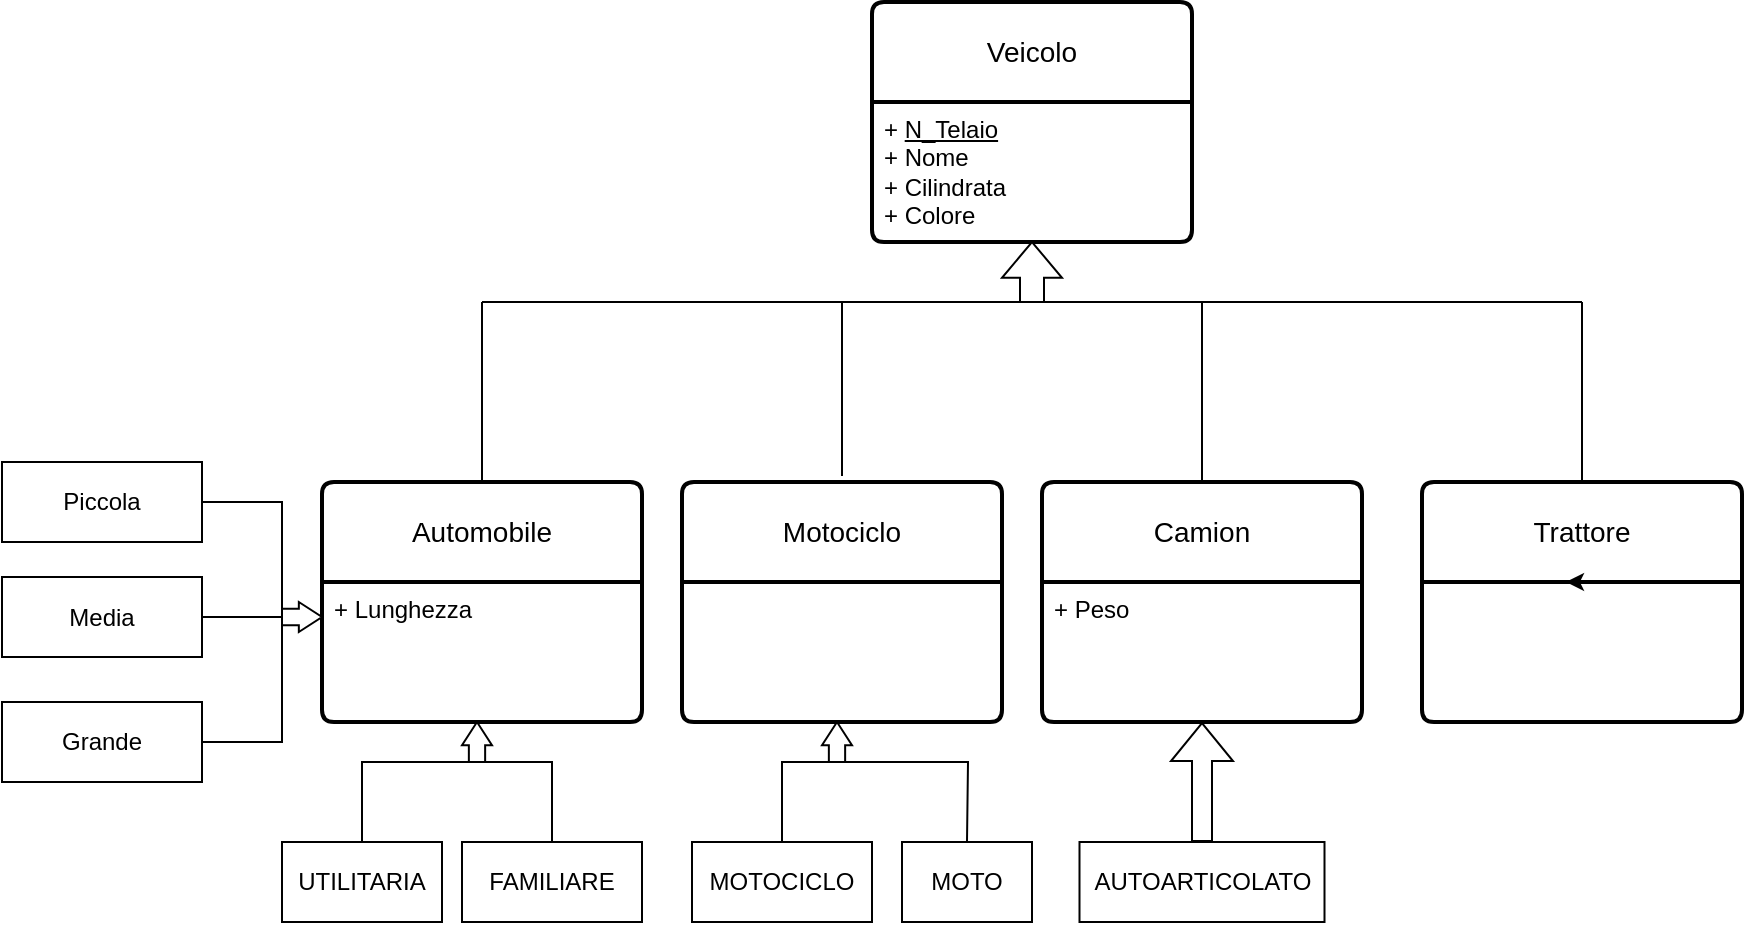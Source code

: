 <mxfile version="26.0.16">
  <diagram id="R2lEEEUBdFMjLlhIrx00" name="Page-1">
    <mxGraphModel dx="1762" dy="710" grid="1" gridSize="10" guides="1" tooltips="1" connect="1" arrows="1" fold="1" page="0" pageScale="1" pageWidth="850" pageHeight="1100" math="0" shadow="0" extFonts="Permanent Marker^https://fonts.googleapis.com/css?family=Permanent+Marker">
      <root>
        <mxCell id="0" />
        <mxCell id="1" parent="0" />
        <mxCell id="j_Rbnz1e0eMDixN7AvnV-5" value="Veicolo" style="swimlane;childLayout=stackLayout;horizontal=1;startSize=50;horizontalStack=0;rounded=1;fontSize=14;fontStyle=0;strokeWidth=2;resizeParent=0;resizeLast=1;shadow=0;dashed=0;align=center;arcSize=4;whiteSpace=wrap;html=1;" parent="1" vertex="1">
          <mxGeometry x="-215" y="370" width="160" height="120" as="geometry" />
        </mxCell>
        <mxCell id="j_Rbnz1e0eMDixN7AvnV-6" value="+ &lt;u&gt;N_Telaio&lt;/u&gt;&lt;br&gt;+ Nome&lt;div&gt;+ Cilindrata&lt;/div&gt;&lt;div&gt;+ Colore&lt;/div&gt;" style="align=left;strokeColor=none;fillColor=none;spacingLeft=4;spacingRight=4;fontSize=12;verticalAlign=top;resizable=0;rotatable=0;part=1;html=1;whiteSpace=wrap;" parent="j_Rbnz1e0eMDixN7AvnV-5" vertex="1">
          <mxGeometry y="50" width="160" height="70" as="geometry" />
        </mxCell>
        <mxCell id="j_Rbnz1e0eMDixN7AvnV-17" value="" style="shape=singleArrow;direction=north;whiteSpace=wrap;html=1;arrowWidth=0.4;arrowSize=0.597;fillColor=light-dark(#FFFFFF,#FFFFFF);" parent="1" vertex="1">
          <mxGeometry x="-150" y="490" width="30" height="30" as="geometry" />
        </mxCell>
        <mxCell id="j_Rbnz1e0eMDixN7AvnV-19" value="" style="endArrow=none;html=1;rounded=0;exitX=0.5;exitY=0;exitDx=0;exitDy=0;" parent="1" source="j_Rbnz1e0eMDixN7AvnV-31" edge="1">
          <mxGeometry width="50" height="50" relative="1" as="geometry">
            <mxPoint x="-360" y="550" as="sourcePoint" />
            <mxPoint x="-410" y="520" as="targetPoint" />
          </mxGeometry>
        </mxCell>
        <mxCell id="j_Rbnz1e0eMDixN7AvnV-20" value="" style="endArrow=none;html=1;rounded=0;entryX=0;entryY=0;entryDx=0;entryDy=9.0;entryPerimeter=0;" parent="1" target="j_Rbnz1e0eMDixN7AvnV-17" edge="1">
          <mxGeometry width="50" height="50" relative="1" as="geometry">
            <mxPoint x="-410" y="520" as="sourcePoint" />
            <mxPoint x="-240" y="470" as="targetPoint" />
          </mxGeometry>
        </mxCell>
        <mxCell id="j_Rbnz1e0eMDixN7AvnV-21" value="" style="endArrow=none;html=1;rounded=0;exitX=0;exitY=0;exitDx=0;exitDy=21.0;exitPerimeter=0;" parent="1" source="j_Rbnz1e0eMDixN7AvnV-17" edge="1">
          <mxGeometry width="50" height="50" relative="1" as="geometry">
            <mxPoint x="-30" y="540" as="sourcePoint" />
            <mxPoint x="140" y="520" as="targetPoint" />
          </mxGeometry>
        </mxCell>
        <mxCell id="j_Rbnz1e0eMDixN7AvnV-23" value="" style="endArrow=none;html=1;rounded=0;" parent="1" edge="1">
          <mxGeometry width="50" height="50" relative="1" as="geometry">
            <mxPoint x="-230" y="607" as="sourcePoint" />
            <mxPoint x="-230" y="520" as="targetPoint" />
          </mxGeometry>
        </mxCell>
        <mxCell id="j_Rbnz1e0eMDixN7AvnV-24" value="" style="endArrow=none;html=1;rounded=0;exitX=0.5;exitY=0;exitDx=0;exitDy=0;" parent="1" source="j_Rbnz1e0eMDixN7AvnV-29" edge="1">
          <mxGeometry width="50" height="50" relative="1" as="geometry">
            <mxPoint x="-50" y="550" as="sourcePoint" />
            <mxPoint x="-50" y="520" as="targetPoint" />
            <Array as="points" />
          </mxGeometry>
        </mxCell>
        <mxCell id="j_Rbnz1e0eMDixN7AvnV-29" value="Camion" style="swimlane;childLayout=stackLayout;horizontal=1;startSize=50;horizontalStack=0;rounded=1;fontSize=14;fontStyle=0;strokeWidth=2;resizeParent=0;resizeLast=1;shadow=0;dashed=0;align=center;arcSize=4;whiteSpace=wrap;html=1;" parent="1" vertex="1">
          <mxGeometry x="-130" y="610" width="160" height="120" as="geometry" />
        </mxCell>
        <mxCell id="j_Rbnz1e0eMDixN7AvnV-30" value="+ Peso&lt;div&gt;&lt;br&gt;&lt;/div&gt;&lt;div&gt;&lt;br&gt;&lt;div&gt;&lt;br&gt;&lt;/div&gt;&lt;/div&gt;" style="align=left;strokeColor=none;fillColor=none;spacingLeft=4;spacingRight=4;fontSize=12;verticalAlign=top;resizable=0;rotatable=0;part=1;html=1;whiteSpace=wrap;" parent="j_Rbnz1e0eMDixN7AvnV-29" vertex="1">
          <mxGeometry y="50" width="160" height="70" as="geometry" />
        </mxCell>
        <mxCell id="j_Rbnz1e0eMDixN7AvnV-31" value="Automobile" style="swimlane;childLayout=stackLayout;horizontal=1;startSize=50;horizontalStack=0;rounded=1;fontSize=14;fontStyle=0;strokeWidth=2;resizeParent=0;resizeLast=1;shadow=0;dashed=0;align=center;arcSize=4;whiteSpace=wrap;html=1;" parent="1" vertex="1">
          <mxGeometry x="-490" y="610" width="160" height="120" as="geometry" />
        </mxCell>
        <mxCell id="j_Rbnz1e0eMDixN7AvnV-32" value="&lt;div&gt;+ Lunghezza&lt;/div&gt;&lt;div&gt;&lt;br&gt;&lt;/div&gt;" style="align=left;strokeColor=none;fillColor=none;spacingLeft=4;spacingRight=4;fontSize=12;verticalAlign=top;resizable=0;rotatable=0;part=1;html=1;whiteSpace=wrap;" parent="j_Rbnz1e0eMDixN7AvnV-31" vertex="1">
          <mxGeometry y="50" width="160" height="70" as="geometry" />
        </mxCell>
        <mxCell id="j_Rbnz1e0eMDixN7AvnV-33" value="Motociclo" style="swimlane;childLayout=stackLayout;horizontal=1;startSize=50;horizontalStack=0;rounded=1;fontSize=14;fontStyle=0;strokeWidth=2;resizeParent=0;resizeLast=1;shadow=0;dashed=0;align=center;arcSize=4;whiteSpace=wrap;html=1;" parent="1" vertex="1">
          <mxGeometry x="-310" y="610" width="160" height="120" as="geometry" />
        </mxCell>
        <mxCell id="j_Rbnz1e0eMDixN7AvnV-35" value="Trattore" style="swimlane;childLayout=stackLayout;horizontal=1;startSize=50;horizontalStack=0;rounded=1;fontSize=14;fontStyle=0;strokeWidth=2;resizeParent=0;resizeLast=1;shadow=0;dashed=0;align=center;arcSize=4;whiteSpace=wrap;html=1;" parent="1" vertex="1">
          <mxGeometry x="60" y="610" width="160" height="120" as="geometry" />
        </mxCell>
        <mxCell id="j_Rbnz1e0eMDixN7AvnV-38" style="edgeStyle=orthogonalEdgeStyle;rounded=0;orthogonalLoop=1;jettySize=auto;html=1;exitX=0.5;exitY=0;exitDx=0;exitDy=0;entryX=0.45;entryY=0.01;entryDx=0;entryDy=0;entryPerimeter=0;" parent="j_Rbnz1e0eMDixN7AvnV-35" edge="1">
          <mxGeometry relative="1" as="geometry">
            <mxPoint x="80.0" y="50" as="sourcePoint" />
            <mxPoint x="72" y="50.7" as="targetPoint" />
          </mxGeometry>
        </mxCell>
        <mxCell id="j_Rbnz1e0eMDixN7AvnV-37" value="" style="endArrow=none;html=1;rounded=0;exitX=0.5;exitY=0;exitDx=0;exitDy=0;" parent="1" source="j_Rbnz1e0eMDixN7AvnV-35" edge="1">
          <mxGeometry width="50" height="50" relative="1" as="geometry">
            <mxPoint x="180" y="600" as="sourcePoint" />
            <mxPoint x="140" y="520" as="targetPoint" />
          </mxGeometry>
        </mxCell>
        <mxCell id="lkYCzodWgfOOwV-_kSOv-2" value="&lt;div&gt;UTILITARIA&lt;/div&gt;" style="whiteSpace=wrap;html=1;align=center;" vertex="1" parent="1">
          <mxGeometry x="-510" y="790" width="80" height="40" as="geometry" />
        </mxCell>
        <mxCell id="lkYCzodWgfOOwV-_kSOv-3" value="MOTOCICLO" style="whiteSpace=wrap;html=1;align=center;" vertex="1" parent="1">
          <mxGeometry x="-305" y="790" width="90" height="40" as="geometry" />
        </mxCell>
        <mxCell id="lkYCzodWgfOOwV-_kSOv-4" value="&lt;div&gt;FAMILIARE&lt;/div&gt;" style="whiteSpace=wrap;html=1;align=center;" vertex="1" parent="1">
          <mxGeometry x="-420" y="790" width="90" height="40" as="geometry" />
        </mxCell>
        <mxCell id="lkYCzodWgfOOwV-_kSOv-5" value="" style="shape=singleArrow;direction=north;whiteSpace=wrap;html=1;arrowWidth=0.543;arrowSize=0.579;fillColor=light-dark(#FFFFFF,#FFFFFF);" vertex="1" parent="1">
          <mxGeometry x="-420" y="730" width="15" height="20" as="geometry" />
        </mxCell>
        <mxCell id="lkYCzodWgfOOwV-_kSOv-6" value="" style="endArrow=none;html=1;rounded=0;entryX=0.5;entryY=0;entryDx=0;entryDy=0;exitX=0;exitY=0.5;exitDx=0;exitDy=0;exitPerimeter=0;" edge="1" parent="1" source="lkYCzodWgfOOwV-_kSOv-5" target="lkYCzodWgfOOwV-_kSOv-2">
          <mxGeometry width="50" height="50" relative="1" as="geometry">
            <mxPoint x="-330" y="710" as="sourcePoint" />
            <mxPoint x="-280" y="660" as="targetPoint" />
            <Array as="points">
              <mxPoint x="-470" y="750" />
            </Array>
          </mxGeometry>
        </mxCell>
        <mxCell id="lkYCzodWgfOOwV-_kSOv-11" value="" style="endArrow=none;html=1;rounded=0;entryX=0.5;entryY=0;entryDx=0;entryDy=0;" edge="1" parent="1" target="lkYCzodWgfOOwV-_kSOv-4">
          <mxGeometry width="50" height="50" relative="1" as="geometry">
            <mxPoint x="-420" y="750" as="sourcePoint" />
            <mxPoint x="-470" y="800" as="targetPoint" />
            <Array as="points">
              <mxPoint x="-375" y="750" />
            </Array>
          </mxGeometry>
        </mxCell>
        <mxCell id="lkYCzodWgfOOwV-_kSOv-12" value="" style="shape=singleArrow;direction=east;whiteSpace=wrap;html=1;arrowWidth=0.543;arrowSize=0.579;fillColor=light-dark(#FFFFFF,#FFFFFF);" vertex="1" parent="1">
          <mxGeometry x="-510" y="670" width="20" height="15" as="geometry" />
        </mxCell>
        <mxCell id="lkYCzodWgfOOwV-_kSOv-13" value="Piccola&lt;span style=&quot;color: rgba(0, 0, 0, 0); font-family: monospace; font-size: 0px; text-align: start; text-wrap-mode: nowrap;&quot;&gt;%3CmxGraphModel%3E%3Croot%3E%3CmxCell%20id%3D%220%22%2F%3E%3CmxCell%20id%3D%221%22%20parent%3D%220%22%2F%3E%3CmxCell%20id%3D%222%22%20value%3D%22%22%20style%3D%22shape%3DsingleArrow%3Bdirection%3Dnorth%3BwhiteSpace%3Dwrap%3Bhtml%3D1%3BarrowWidth%3D0.543%3BarrowSize%3D0.579%3BfillColor%3Dlight-dark(%23FFFFFF%2C%23FFFFFF)%3B%22%20vertex%3D%221%22%20parent%3D%221%22%3E%3CmxGeometry%20x%3D%22-570%22%20y%3D%22730%22%20width%3D%2215%22%20height%3D%2220%22%20as%3D%22geometry%22%2F%3E%3C%2FmxCell%3E%3C%2Froot%3E%3C%2FmxGraphModel%3E&lt;/span&gt;" style="whiteSpace=wrap;html=1;align=center;" vertex="1" parent="1">
          <mxGeometry x="-650" y="600" width="100" height="40" as="geometry" />
        </mxCell>
        <mxCell id="lkYCzodWgfOOwV-_kSOv-15" value="Media" style="whiteSpace=wrap;html=1;align=center;" vertex="1" parent="1">
          <mxGeometry x="-650" y="657.5" width="100" height="40" as="geometry" />
        </mxCell>
        <mxCell id="lkYCzodWgfOOwV-_kSOv-16" value="Grande" style="whiteSpace=wrap;html=1;align=center;" vertex="1" parent="1">
          <mxGeometry x="-650" y="720" width="100" height="40" as="geometry" />
        </mxCell>
        <mxCell id="lkYCzodWgfOOwV-_kSOv-17" value="" style="endArrow=none;html=1;rounded=0;exitX=1;exitY=0.5;exitDx=0;exitDy=0;entryX=0;entryY=0;entryDx=0;entryDy=3.429;entryPerimeter=0;" edge="1" parent="1" source="lkYCzodWgfOOwV-_kSOv-13" target="lkYCzodWgfOOwV-_kSOv-12">
          <mxGeometry width="50" height="50" relative="1" as="geometry">
            <mxPoint x="-550" y="620" as="sourcePoint" />
            <mxPoint x="-500" y="570" as="targetPoint" />
            <Array as="points">
              <mxPoint x="-510" y="620" />
            </Array>
          </mxGeometry>
        </mxCell>
        <mxCell id="lkYCzodWgfOOwV-_kSOv-18" value="" style="endArrow=none;html=1;rounded=0;exitX=1;exitY=0.5;exitDx=0;exitDy=0;entryX=0;entryY=0;entryDx=0;entryDy=11.571;entryPerimeter=0;" edge="1" parent="1" source="lkYCzodWgfOOwV-_kSOv-16" target="lkYCzodWgfOOwV-_kSOv-12">
          <mxGeometry width="50" height="50" relative="1" as="geometry">
            <mxPoint x="-540" y="750" as="sourcePoint" />
            <mxPoint x="-490" y="700" as="targetPoint" />
            <Array as="points">
              <mxPoint x="-510" y="740" />
            </Array>
          </mxGeometry>
        </mxCell>
        <mxCell id="lkYCzodWgfOOwV-_kSOv-19" value="" style="endArrow=none;html=1;rounded=0;exitX=1;exitY=0.5;exitDx=0;exitDy=0;entryX=0;entryY=0.5;entryDx=0;entryDy=0;entryPerimeter=0;" edge="1" parent="1" source="lkYCzodWgfOOwV-_kSOv-15" target="lkYCzodWgfOOwV-_kSOv-12">
          <mxGeometry width="50" height="50" relative="1" as="geometry">
            <mxPoint x="-540" y="690" as="sourcePoint" />
            <mxPoint x="-490" y="640" as="targetPoint" />
          </mxGeometry>
        </mxCell>
        <mxCell id="lkYCzodWgfOOwV-_kSOv-20" value="MOTO" style="whiteSpace=wrap;html=1;align=center;" vertex="1" parent="1">
          <mxGeometry x="-200" y="790" width="65" height="40" as="geometry" />
        </mxCell>
        <mxCell id="lkYCzodWgfOOwV-_kSOv-21" value="" style="shape=singleArrow;direction=north;whiteSpace=wrap;html=1;arrowWidth=0.543;arrowSize=0.579;fillColor=light-dark(#FFFFFF,#FFFFFF);" vertex="1" parent="1">
          <mxGeometry x="-240" y="730" width="15" height="20" as="geometry" />
        </mxCell>
        <mxCell id="lkYCzodWgfOOwV-_kSOv-24" value="" style="endArrow=none;html=1;rounded=0;entryX=0;entryY=0;entryDx=0;entryDy=3.429;entryPerimeter=0;exitX=0.5;exitY=0;exitDx=0;exitDy=0;" edge="1" parent="1" source="lkYCzodWgfOOwV-_kSOv-3" target="lkYCzodWgfOOwV-_kSOv-21">
          <mxGeometry width="50" height="50" relative="1" as="geometry">
            <mxPoint x="-275" y="790" as="sourcePoint" />
            <mxPoint x="-220" y="750" as="targetPoint" />
            <Array as="points">
              <mxPoint x="-260" y="750" />
            </Array>
          </mxGeometry>
        </mxCell>
        <mxCell id="lkYCzodWgfOOwV-_kSOv-25" value="" style="endArrow=none;html=1;rounded=0;entryX=0;entryY=0;entryDx=0;entryDy=11.571;entryPerimeter=0;exitX=0.5;exitY=0;exitDx=0;exitDy=0;" edge="1" parent="1" source="lkYCzodWgfOOwV-_kSOv-20" target="lkYCzodWgfOOwV-_kSOv-21">
          <mxGeometry width="50" height="50" relative="1" as="geometry">
            <mxPoint x="-170" y="780" as="sourcePoint" />
            <mxPoint x="-120" y="730" as="targetPoint" />
            <Array as="points">
              <mxPoint x="-167" y="750" />
            </Array>
          </mxGeometry>
        </mxCell>
        <mxCell id="lkYCzodWgfOOwV-_kSOv-26" value="AUTOARTICOLATO" style="whiteSpace=wrap;html=1;align=center;" vertex="1" parent="1">
          <mxGeometry x="-111.25" y="790" width="122.5" height="40" as="geometry" />
        </mxCell>
        <mxCell id="lkYCzodWgfOOwV-_kSOv-27" value="" style="shape=flexArrow;endArrow=classic;html=1;rounded=0;exitX=0.5;exitY=0;exitDx=0;exitDy=0;entryX=0.5;entryY=1;entryDx=0;entryDy=0;" edge="1" parent="1" source="lkYCzodWgfOOwV-_kSOv-26" target="j_Rbnz1e0eMDixN7AvnV-30">
          <mxGeometry width="50" height="50" relative="1" as="geometry">
            <mxPoint x="-60" y="710" as="sourcePoint" />
            <mxPoint x="-10" y="660" as="targetPoint" />
          </mxGeometry>
        </mxCell>
      </root>
    </mxGraphModel>
  </diagram>
</mxfile>
